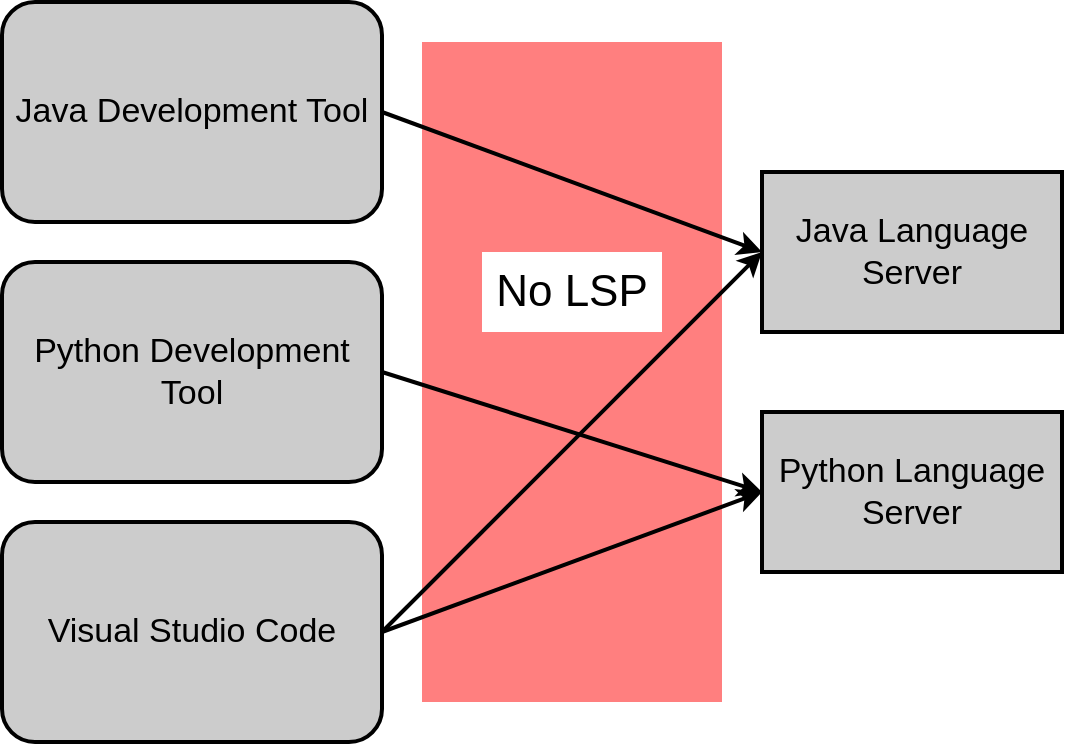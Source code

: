 <mxfile version="21.3.8" type="embed">
    <diagram id="SgoCRJlDQVXVclui49dq" name="Page-1">
        <mxGraphModel dx="680" dy="417" grid="1" gridSize="10" guides="1" tooltips="1" connect="1" arrows="1" fold="1" page="1" pageScale="1" pageWidth="850" pageHeight="1100" background="#ffffff" math="0" shadow="0">
            <root>
                <mxCell id="0"/>
                <mxCell id="1" parent="0"/>
                <mxCell id="2" value="Java Development Tool" style="rounded=1;whiteSpace=wrap;html=1;strokeColor=#000000;fillColor=#CCCCCC;fontColor=#000000;strokeWidth=2;fontSize=17;" parent="1" vertex="1">
                    <mxGeometry x="60" y="60" width="190" height="110" as="geometry"/>
                </mxCell>
                <mxCell id="3" value="Python Development Tool" style="rounded=1;whiteSpace=wrap;html=1;strokeColor=#000000;fillColor=#CCCCCC;fontColor=#000000;strokeWidth=2;fontSize=17;" parent="1" vertex="1">
                    <mxGeometry x="60" y="190" width="190" height="110" as="geometry"/>
                </mxCell>
                <mxCell id="4" value="Visual Studio Code" style="rounded=1;whiteSpace=wrap;html=1;strokeColor=#000000;fillColor=#CCCCCC;fontColor=#000000;strokeWidth=2;fontSize=17;" parent="1" vertex="1">
                    <mxGeometry x="60" y="320" width="190" height="110" as="geometry"/>
                </mxCell>
                <mxCell id="5" value="Java Language Server" style="rounded=0;whiteSpace=wrap;html=1;strokeColor=#000000;fillColor=#CCCCCC;fontColor=#000000;strokeWidth=2;fontSize=17;" parent="1" vertex="1">
                    <mxGeometry x="440" y="145" width="150" height="80" as="geometry"/>
                </mxCell>
                <mxCell id="6" value="Python Language Server" style="rounded=0;whiteSpace=wrap;html=1;strokeColor=#000000;fillColor=#CCCCCC;fontColor=#000000;strokeWidth=2;fontSize=17;" parent="1" vertex="1">
                    <mxGeometry x="440" y="265" width="150" height="80" as="geometry"/>
                </mxCell>
                <mxCell id="12" value="" style="rounded=0;whiteSpace=wrap;html=1;strokeColor=none;fillColor=#FF0000;opacity=50;" parent="1" vertex="1">
                    <mxGeometry x="270" y="80" width="150" height="330" as="geometry"/>
                </mxCell>
                <mxCell id="7" style="edgeStyle=none;html=1;entryX=0;entryY=0.5;entryDx=0;entryDy=0;exitX=1;exitY=0.5;exitDx=0;exitDy=0;strokeColor=#000000;strokeWidth=2;" parent="1" source="2" target="5" edge="1">
                    <mxGeometry relative="1" as="geometry"/>
                </mxCell>
                <mxCell id="9" style="edgeStyle=none;html=1;entryX=0;entryY=0.5;entryDx=0;entryDy=0;exitX=1;exitY=0.5;exitDx=0;exitDy=0;strokeColor=#000000;strokeWidth=2;" parent="1" source="3" target="6" edge="1">
                    <mxGeometry relative="1" as="geometry"/>
                </mxCell>
                <mxCell id="10" style="edgeStyle=none;html=1;entryX=0;entryY=0.5;entryDx=0;entryDy=0;exitX=1;exitY=0.5;exitDx=0;exitDy=0;strokeColor=#000000;strokeWidth=2;" parent="1" source="4" target="6" edge="1">
                    <mxGeometry relative="1" as="geometry"/>
                </mxCell>
                <mxCell id="11" style="edgeStyle=none;html=1;entryX=0;entryY=0.5;entryDx=0;entryDy=0;exitX=1;exitY=0.5;exitDx=0;exitDy=0;strokeColor=#000000;strokeWidth=2;" parent="1" source="4" target="5" edge="1">
                    <mxGeometry relative="1" as="geometry"/>
                </mxCell>
                <mxCell id="33" value="&lt;font color=&quot;#000000&quot; style=&quot;font-size: 22px;&quot;&gt;No LSP&lt;/font&gt;" style="rounded=0;whiteSpace=wrap;html=1;fillColor=#FFFFFF;strokeColor=none;" parent="1" vertex="1">
                    <mxGeometry x="300" y="185" width="90" height="40" as="geometry"/>
                </mxCell>
            </root>
        </mxGraphModel>
    </diagram>
</mxfile>